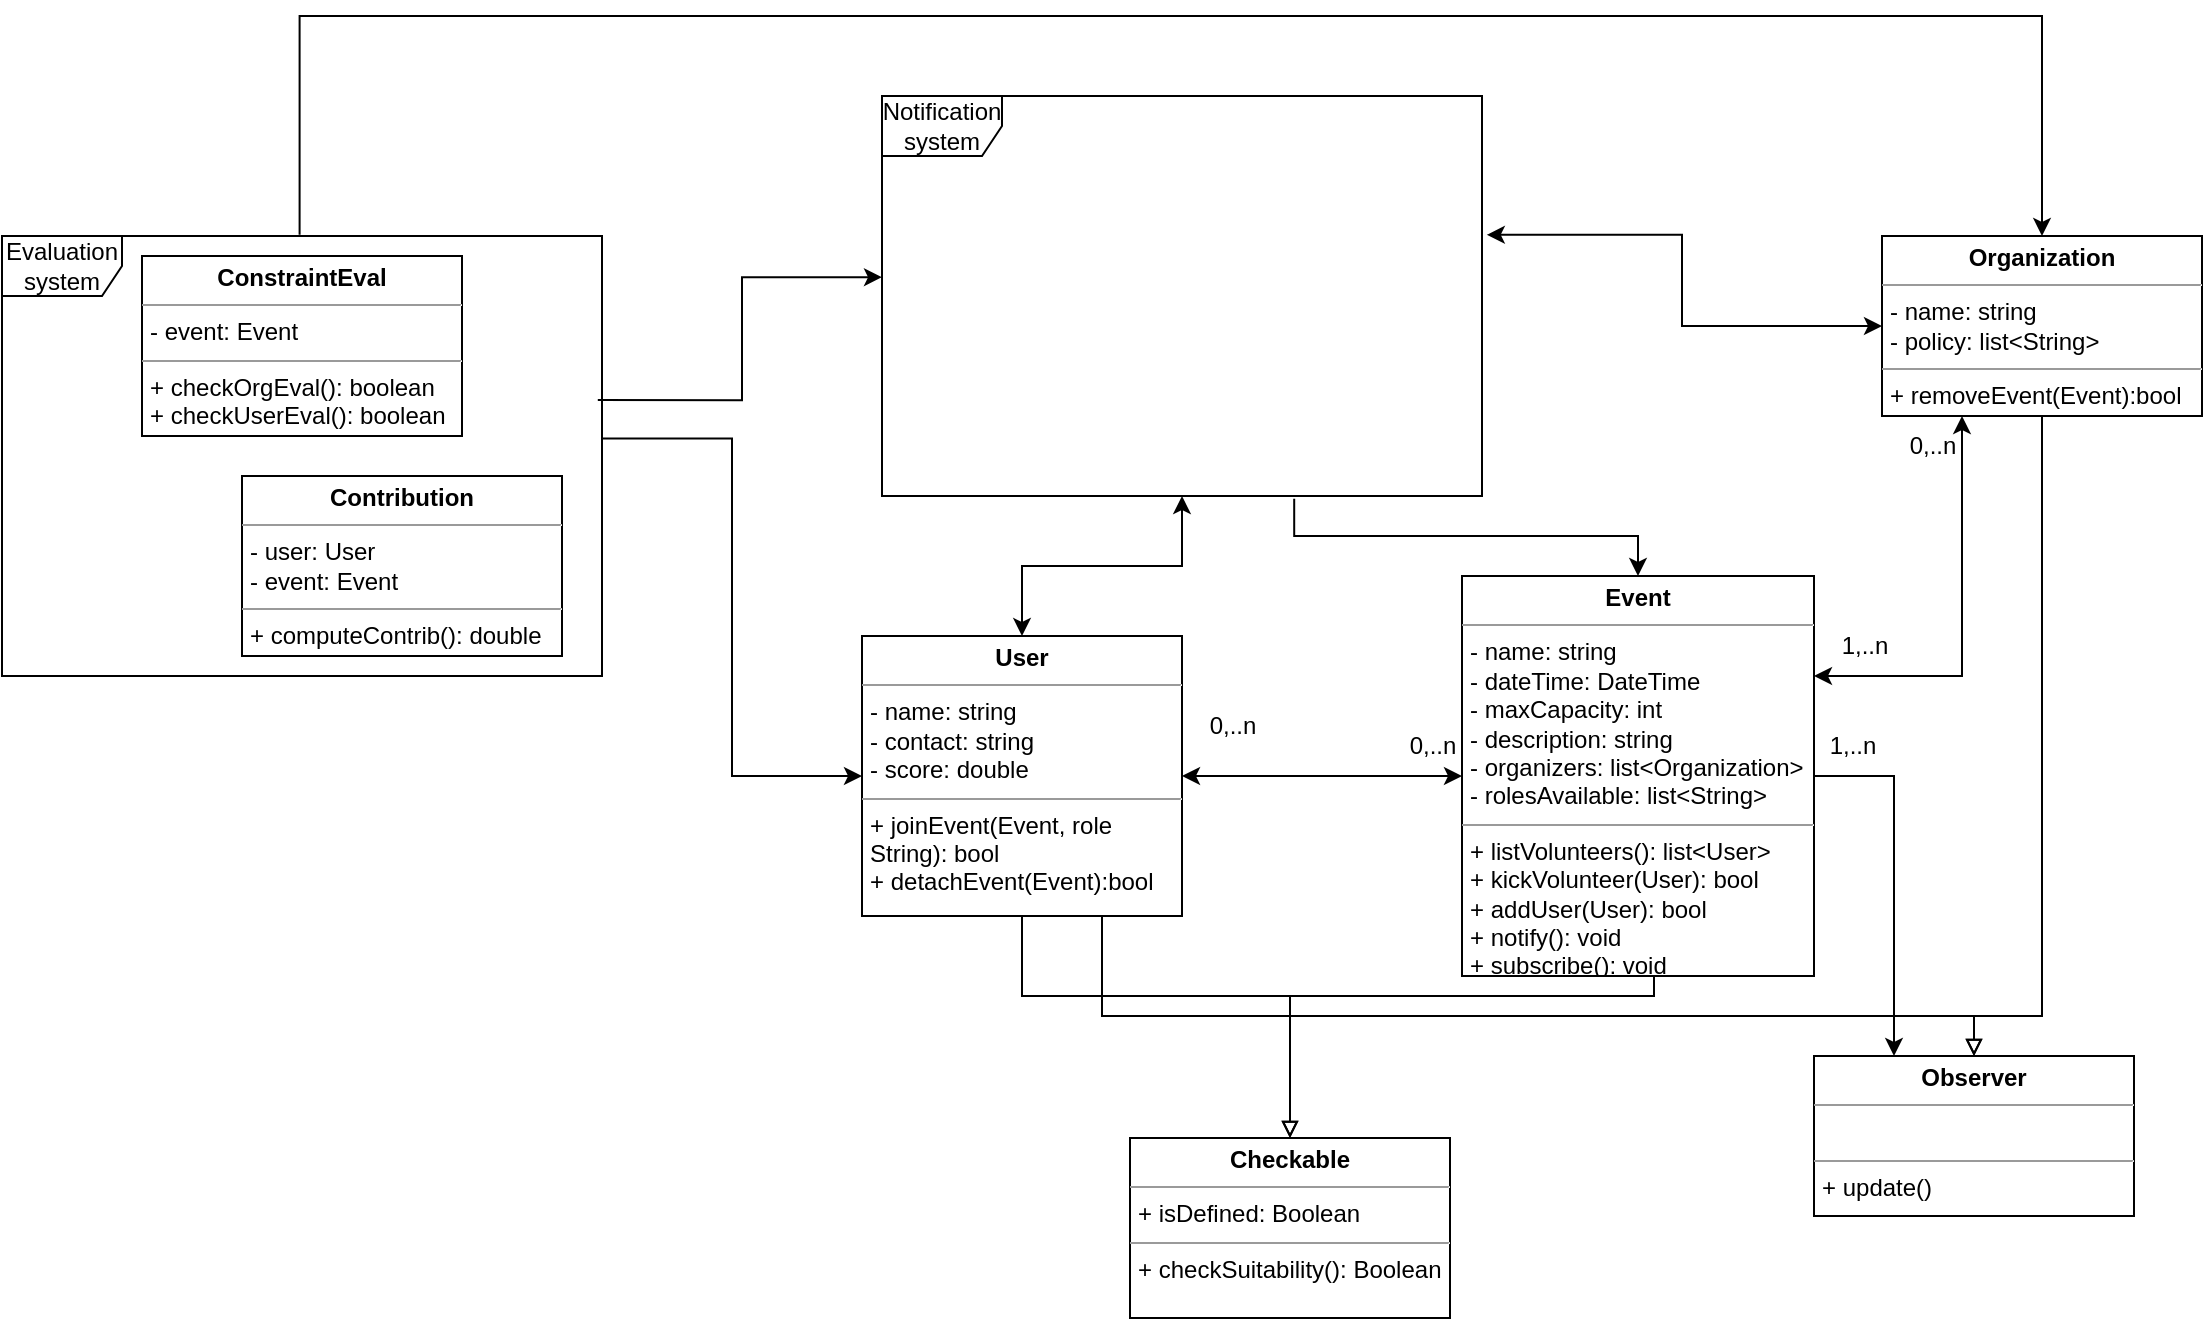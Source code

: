 <mxfile version="21.2.3" type="github">
  <diagram name="Pagina-1" id="J8G7F-VVHmofS4jds_gC">
    <mxGraphModel dx="2048" dy="743" grid="1" gridSize="10" guides="1" tooltips="1" connect="1" arrows="1" fold="1" page="1" pageScale="1" pageWidth="827" pageHeight="1169" math="0" shadow="0">
      <root>
        <mxCell id="0" />
        <mxCell id="1" parent="0" />
        <mxCell id="OPq78O7QUzrDkV6cDNBR-7" style="edgeStyle=orthogonalEdgeStyle;rounded=0;orthogonalLoop=1;jettySize=auto;html=1;exitX=0.5;exitY=1;exitDx=0;exitDy=0;entryX=0.5;entryY=0;entryDx=0;entryDy=0;endArrow=block;endFill=0;" parent="1" source="OPq78O7QUzrDkV6cDNBR-1" target="OPq78O7QUzrDkV6cDNBR-6" edge="1">
          <mxGeometry relative="1" as="geometry">
            <Array as="points">
              <mxPoint x="200" y="530" />
              <mxPoint x="334" y="530" />
            </Array>
          </mxGeometry>
        </mxCell>
        <mxCell id="OPq78O7QUzrDkV6cDNBR-1" value="&lt;p style=&quot;margin:0px;margin-top:4px;text-align:center;&quot;&gt;&lt;b&gt;User&lt;/b&gt;&lt;/p&gt;&lt;hr size=&quot;1&quot;&gt;&lt;p style=&quot;margin:0px;margin-left:4px;&quot;&gt;- name: string&lt;/p&gt;&lt;p style=&quot;margin:0px;margin-left:4px;&quot;&gt;- contact: string&lt;br&gt;&lt;/p&gt;&lt;p style=&quot;margin:0px;margin-left:4px;&quot;&gt;- score: double&lt;br&gt;&lt;/p&gt;&lt;hr size=&quot;1&quot;&gt;&lt;p style=&quot;margin:0px;margin-left:4px;&quot;&gt;+ joinEvent(Event, role String): bool&lt;/p&gt;&lt;p style=&quot;margin:0px;margin-left:4px;&quot;&gt;+ detachEvent(Event):bool&lt;/p&gt;" style="verticalAlign=top;align=left;overflow=fill;fontSize=12;fontFamily=Helvetica;html=1;whiteSpace=wrap;" parent="1" vertex="1">
          <mxGeometry x="120" y="350" width="160" height="140" as="geometry" />
        </mxCell>
        <mxCell id="OPq78O7QUzrDkV6cDNBR-8" style="edgeStyle=orthogonalEdgeStyle;rounded=0;orthogonalLoop=1;jettySize=auto;html=1;exitX=0.5;exitY=1;exitDx=0;exitDy=0;endArrow=block;endFill=0;" parent="1" source="OPq78O7QUzrDkV6cDNBR-2" target="OPq78O7QUzrDkV6cDNBR-6" edge="1">
          <mxGeometry relative="1" as="geometry">
            <Array as="points">
              <mxPoint x="516" y="510" />
              <mxPoint x="516" y="530" />
              <mxPoint x="334" y="530" />
            </Array>
          </mxGeometry>
        </mxCell>
        <mxCell id="OPq78O7QUzrDkV6cDNBR-34" style="edgeStyle=orthogonalEdgeStyle;rounded=0;orthogonalLoop=1;jettySize=auto;html=1;exitX=1;exitY=0.5;exitDx=0;exitDy=0;entryX=0.25;entryY=0;entryDx=0;entryDy=0;" parent="1" source="OPq78O7QUzrDkV6cDNBR-2" target="OPq78O7QUzrDkV6cDNBR-31" edge="1">
          <mxGeometry relative="1" as="geometry" />
        </mxCell>
        <mxCell id="OPq78O7QUzrDkV6cDNBR-36" style="edgeStyle=orthogonalEdgeStyle;rounded=0;orthogonalLoop=1;jettySize=auto;html=1;exitX=0;exitY=0.5;exitDx=0;exitDy=0;entryX=1;entryY=0.5;entryDx=0;entryDy=0;startArrow=classic;startFill=1;" parent="1" source="OPq78O7QUzrDkV6cDNBR-2" target="OPq78O7QUzrDkV6cDNBR-1" edge="1">
          <mxGeometry relative="1" as="geometry" />
        </mxCell>
        <mxCell id="OPq78O7QUzrDkV6cDNBR-2" value="&lt;p style=&quot;margin:0px;margin-top:4px;text-align:center;&quot;&gt;&lt;b&gt;Event&lt;/b&gt;&lt;/p&gt;&lt;hr size=&quot;1&quot;&gt;&lt;p style=&quot;margin:0px;margin-left:4px;&quot;&gt;- name: string&lt;/p&gt;&lt;p style=&quot;margin:0px;margin-left:4px;&quot;&gt;- dateTime: DateTime&lt;br&gt;&lt;/p&gt;&lt;p style=&quot;margin:0px;margin-left:4px;&quot;&gt;- maxCapacity: int&lt;br&gt;&lt;/p&gt;&lt;p style=&quot;margin:0px;margin-left:4px;&quot;&gt;- description: string&lt;/p&gt;&lt;p style=&quot;margin:0px;margin-left:4px;&quot;&gt;- organizers: list&amp;lt;Organization&amp;gt;&lt;/p&gt;&lt;p style=&quot;margin:0px;margin-left:4px;&quot;&gt;- rolesAvailable: list&amp;lt;String&amp;gt;&lt;/p&gt;&lt;hr size=&quot;1&quot;&gt;&lt;p style=&quot;margin:0px;margin-left:4px;&quot;&gt;+ listVolunteers(): list&amp;lt;User&amp;gt;&lt;/p&gt;&lt;p style=&quot;margin:0px;margin-left:4px;&quot;&gt;+ kickVolunteer(User): bool&lt;/p&gt;&lt;p style=&quot;margin:0px;margin-left:4px;&quot;&gt;+ addUser(User): bool&lt;/p&gt;&lt;p style=&quot;border-color: var(--border-color); margin: 0px 0px 0px 4px;&quot;&gt;+ notify(): void&lt;/p&gt;&lt;p style=&quot;border-color: var(--border-color); margin: 0px 0px 0px 4px;&quot;&gt;+ subscribe(): void&lt;/p&gt;" style="verticalAlign=top;align=left;overflow=fill;fontSize=12;fontFamily=Helvetica;html=1;whiteSpace=wrap;" parent="1" vertex="1">
          <mxGeometry x="420" y="320" width="176" height="200" as="geometry" />
        </mxCell>
        <mxCell id="OPq78O7QUzrDkV6cDNBR-6" value="&lt;p style=&quot;margin:0px;margin-top:4px;text-align:center;&quot;&gt;&lt;b&gt;Checkable&lt;/b&gt;&lt;/p&gt;&lt;hr size=&quot;1&quot;&gt;&lt;p style=&quot;margin:0px;margin-left:4px;&quot;&gt;+ isDefined: Boolean&lt;/p&gt;&lt;hr size=&quot;1&quot;&gt;&lt;p style=&quot;margin:0px;margin-left:4px;&quot;&gt;+ checkSuitability(): Boolean&lt;/p&gt;" style="verticalAlign=top;align=left;overflow=fill;fontSize=12;fontFamily=Helvetica;html=1;whiteSpace=wrap;" parent="1" vertex="1">
          <mxGeometry x="254" y="601" width="160" height="90" as="geometry" />
        </mxCell>
        <mxCell id="OPq78O7QUzrDkV6cDNBR-39" style="edgeStyle=orthogonalEdgeStyle;rounded=0;orthogonalLoop=1;jettySize=auto;html=1;exitX=0.25;exitY=1;exitDx=0;exitDy=0;entryX=1;entryY=0.25;entryDx=0;entryDy=0;startArrow=classic;startFill=1;" parent="1" source="OPq78O7QUzrDkV6cDNBR-11" target="OPq78O7QUzrDkV6cDNBR-2" edge="1">
          <mxGeometry relative="1" as="geometry" />
        </mxCell>
        <mxCell id="OPq78O7QUzrDkV6cDNBR-11" value="&lt;p style=&quot;margin:0px;margin-top:4px;text-align:center;&quot;&gt;&lt;b&gt;Organization&lt;/b&gt;&lt;/p&gt;&lt;hr size=&quot;1&quot;&gt;&lt;p style=&quot;margin:0px;margin-left:4px;&quot;&gt;- name: string&lt;/p&gt;&lt;p style=&quot;margin:0px;margin-left:4px;&quot;&gt;- policy: list&amp;lt;String&amp;gt;&lt;/p&gt;&lt;hr style=&quot;border-color: var(--border-color);&quot; size=&quot;1&quot;&gt;&lt;p style=&quot;border-color: var(--border-color); margin: 0px 0px 0px 4px;&quot;&gt;+ removeEvent(Event):bool&lt;/p&gt;" style="verticalAlign=top;align=left;overflow=fill;fontSize=12;fontFamily=Helvetica;html=1;whiteSpace=wrap;" parent="1" vertex="1">
          <mxGeometry x="630" y="150" width="160" height="90" as="geometry" />
        </mxCell>
        <mxCell id="OPq78O7QUzrDkV6cDNBR-13" value="" style="edgeStyle=orthogonalEdgeStyle;rounded=0;orthogonalLoop=1;jettySize=auto;html=1;startArrow=classic;startFill=1;" parent="1" source="OPq78O7QUzrDkV6cDNBR-12" target="OPq78O7QUzrDkV6cDNBR-1" edge="1">
          <mxGeometry relative="1" as="geometry" />
        </mxCell>
        <mxCell id="OPq78O7QUzrDkV6cDNBR-15" value="" style="edgeStyle=orthogonalEdgeStyle;rounded=0;orthogonalLoop=1;jettySize=auto;html=1;entryX=0.5;entryY=0;entryDx=0;entryDy=0;exitX=0.687;exitY=1.007;exitDx=0;exitDy=0;exitPerimeter=0;startArrow=none;startFill=0;" parent="1" source="OPq78O7QUzrDkV6cDNBR-12" target="OPq78O7QUzrDkV6cDNBR-2" edge="1">
          <mxGeometry relative="1" as="geometry">
            <mxPoint x="476" y="200" as="targetPoint" />
          </mxGeometry>
        </mxCell>
        <mxCell id="OPq78O7QUzrDkV6cDNBR-17" value="" style="edgeStyle=orthogonalEdgeStyle;rounded=0;orthogonalLoop=1;jettySize=auto;html=1;entryX=0;entryY=0.5;entryDx=0;entryDy=0;exitX=1.008;exitY=0.347;exitDx=0;exitDy=0;exitPerimeter=0;startArrow=classic;startFill=1;" parent="1" source="OPq78O7QUzrDkV6cDNBR-12" target="OPq78O7QUzrDkV6cDNBR-11" edge="1">
          <mxGeometry relative="1" as="geometry">
            <mxPoint x="600" y="180" as="targetPoint" />
          </mxGeometry>
        </mxCell>
        <mxCell id="OPq78O7QUzrDkV6cDNBR-12" value="Notification system" style="shape=umlFrame;whiteSpace=wrap;html=1;pointerEvents=0;" parent="1" vertex="1">
          <mxGeometry x="130" y="80" width="300" height="200" as="geometry" />
        </mxCell>
        <mxCell id="OPq78O7QUzrDkV6cDNBR-18" value="Evaluation&lt;br&gt;system" style="shape=umlFrame;whiteSpace=wrap;html=1;pointerEvents=0;" parent="1" vertex="1">
          <mxGeometry x="-310" y="150" width="300" height="220" as="geometry" />
        </mxCell>
        <mxCell id="OPq78O7QUzrDkV6cDNBR-19" value="" style="edgeStyle=orthogonalEdgeStyle;rounded=0;orthogonalLoop=1;jettySize=auto;html=1;exitX=1;exitY=0.46;exitDx=0;exitDy=0;exitPerimeter=0;entryX=0;entryY=0.5;entryDx=0;entryDy=0;" parent="1" source="OPq78O7QUzrDkV6cDNBR-18" target="OPq78O7QUzrDkV6cDNBR-1" edge="1">
          <mxGeometry relative="1" as="geometry">
            <mxPoint x="290" y="290" as="sourcePoint" />
            <mxPoint x="210" y="360" as="targetPoint" />
          </mxGeometry>
        </mxCell>
        <mxCell id="OPq78O7QUzrDkV6cDNBR-20" value="" style="edgeStyle=orthogonalEdgeStyle;rounded=0;orthogonalLoop=1;jettySize=auto;html=1;exitX=0.993;exitY=0.373;exitDx=0;exitDy=0;exitPerimeter=0;entryX=0;entryY=0.453;entryDx=0;entryDy=0;entryPerimeter=0;" parent="1" source="OPq78O7QUzrDkV6cDNBR-18" target="OPq78O7QUzrDkV6cDNBR-12" edge="1">
          <mxGeometry relative="1" as="geometry">
            <mxPoint y="272" as="sourcePoint" />
            <mxPoint x="130" y="405" as="targetPoint" />
          </mxGeometry>
        </mxCell>
        <mxCell id="OPq78O7QUzrDkV6cDNBR-22" value="&lt;p style=&quot;margin:0px;margin-top:4px;text-align:center;&quot;&gt;&lt;b&gt;Contribution&lt;/b&gt;&lt;/p&gt;&lt;hr size=&quot;1&quot;&gt;&lt;p style=&quot;margin:0px;margin-left:4px;&quot;&gt;- user: User&lt;/p&gt;&lt;p style=&quot;margin:0px;margin-left:4px;&quot;&gt;- event: Event&lt;/p&gt;&lt;hr size=&quot;1&quot;&gt;&lt;p style=&quot;margin:0px;margin-left:4px;&quot;&gt;+ computeContrib(): double&lt;/p&gt;" style="verticalAlign=top;align=left;overflow=fill;fontSize=12;fontFamily=Helvetica;html=1;whiteSpace=wrap;" parent="1" vertex="1">
          <mxGeometry x="-190" y="270" width="160" height="90" as="geometry" />
        </mxCell>
        <mxCell id="OPq78O7QUzrDkV6cDNBR-23" value="" style="edgeStyle=orthogonalEdgeStyle;rounded=0;orthogonalLoop=1;jettySize=auto;html=1;exitX=0.496;exitY=-0.003;exitDx=0;exitDy=0;exitPerimeter=0;entryX=0.5;entryY=0;entryDx=0;entryDy=0;" parent="1" source="OPq78O7QUzrDkV6cDNBR-18" target="OPq78O7QUzrDkV6cDNBR-11" edge="1">
          <mxGeometry relative="1" as="geometry">
            <mxPoint x="-2" y="255" as="sourcePoint" />
            <mxPoint x="140" y="181" as="targetPoint" />
            <Array as="points">
              <mxPoint x="-161" y="40" />
              <mxPoint x="710" y="40" />
            </Array>
          </mxGeometry>
        </mxCell>
        <mxCell id="OPq78O7QUzrDkV6cDNBR-24" value="&lt;p style=&quot;margin:0px;margin-top:4px;text-align:center;&quot;&gt;&lt;b&gt;ConstraintEval&lt;/b&gt;&lt;/p&gt;&lt;hr size=&quot;1&quot;&gt;&lt;p style=&quot;margin:0px;margin-left:4px;&quot;&gt;&lt;span style=&quot;background-color: initial;&quot;&gt;- event: Event&lt;/span&gt;&lt;br&gt;&lt;/p&gt;&lt;hr size=&quot;1&quot;&gt;&lt;p style=&quot;margin:0px;margin-left:4px;&quot;&gt;+ checkOrgEval(): boolean&lt;/p&gt;&lt;p style=&quot;margin:0px;margin-left:4px;&quot;&gt;+ checkUserEval(): boolean&lt;/p&gt;" style="verticalAlign=top;align=left;overflow=fill;fontSize=12;fontFamily=Helvetica;html=1;whiteSpace=wrap;" parent="1" vertex="1">
          <mxGeometry x="-240" y="160" width="160" height="90" as="geometry" />
        </mxCell>
        <mxCell id="OPq78O7QUzrDkV6cDNBR-31" value="&lt;p style=&quot;margin:0px;margin-top:4px;text-align:center;&quot;&gt;&lt;b&gt;Observer&lt;/b&gt;&lt;/p&gt;&lt;hr size=&quot;1&quot;&gt;&lt;p style=&quot;margin:0px;margin-left:4px;&quot;&gt;&lt;br&gt;&lt;/p&gt;&lt;hr size=&quot;1&quot;&gt;&lt;p style=&quot;margin:0px;margin-left:4px;&quot;&gt;+ update()&lt;/p&gt;" style="verticalAlign=top;align=left;overflow=fill;fontSize=12;fontFamily=Helvetica;html=1;whiteSpace=wrap;" parent="1" vertex="1">
          <mxGeometry x="596" y="560" width="160" height="80" as="geometry" />
        </mxCell>
        <mxCell id="OPq78O7QUzrDkV6cDNBR-32" style="edgeStyle=orthogonalEdgeStyle;rounded=0;orthogonalLoop=1;jettySize=auto;html=1;exitX=0.5;exitY=1;exitDx=0;exitDy=0;endArrow=block;endFill=0;entryX=0.5;entryY=0;entryDx=0;entryDy=0;" parent="1" source="OPq78O7QUzrDkV6cDNBR-11" target="OPq78O7QUzrDkV6cDNBR-31" edge="1">
          <mxGeometry relative="1" as="geometry">
            <mxPoint x="526" y="490" as="sourcePoint" />
            <mxPoint x="344" y="595" as="targetPoint" />
            <Array as="points">
              <mxPoint x="710" y="540" />
              <mxPoint x="676" y="540" />
            </Array>
          </mxGeometry>
        </mxCell>
        <mxCell id="OPq78O7QUzrDkV6cDNBR-33" style="edgeStyle=orthogonalEdgeStyle;rounded=0;orthogonalLoop=1;jettySize=auto;html=1;exitX=0.75;exitY=1;exitDx=0;exitDy=0;endArrow=block;endFill=0;entryX=0.5;entryY=0;entryDx=0;entryDy=0;" parent="1" source="OPq78O7QUzrDkV6cDNBR-1" target="OPq78O7QUzrDkV6cDNBR-31" edge="1">
          <mxGeometry relative="1" as="geometry">
            <mxPoint x="720" y="250" as="sourcePoint" />
            <mxPoint x="686" y="570" as="targetPoint" />
            <Array as="points">
              <mxPoint x="240" y="540" />
              <mxPoint x="676" y="540" />
            </Array>
          </mxGeometry>
        </mxCell>
        <mxCell id="OPq78O7QUzrDkV6cDNBR-35" value="1,..n" style="text;html=1;align=center;verticalAlign=middle;resizable=0;points=[];autosize=1;strokeColor=none;fillColor=none;" parent="1" vertex="1">
          <mxGeometry x="590" y="390" width="50" height="30" as="geometry" />
        </mxCell>
        <mxCell id="OPq78O7QUzrDkV6cDNBR-37" value="0,..n" style="text;html=1;align=center;verticalAlign=middle;resizable=0;points=[];autosize=1;strokeColor=none;fillColor=none;" parent="1" vertex="1">
          <mxGeometry x="380" y="390" width="50" height="30" as="geometry" />
        </mxCell>
        <mxCell id="OPq78O7QUzrDkV6cDNBR-38" value="0,..n" style="text;html=1;align=center;verticalAlign=middle;resizable=0;points=[];autosize=1;strokeColor=none;fillColor=none;" parent="1" vertex="1">
          <mxGeometry x="280" y="380" width="50" height="30" as="geometry" />
        </mxCell>
        <mxCell id="OPq78O7QUzrDkV6cDNBR-40" value="1,..n" style="text;html=1;align=center;verticalAlign=middle;resizable=0;points=[];autosize=1;strokeColor=none;fillColor=none;" parent="1" vertex="1">
          <mxGeometry x="596" y="340" width="50" height="30" as="geometry" />
        </mxCell>
        <mxCell id="OPq78O7QUzrDkV6cDNBR-41" value="0,..n" style="text;html=1;align=center;verticalAlign=middle;resizable=0;points=[];autosize=1;strokeColor=none;fillColor=none;" parent="1" vertex="1">
          <mxGeometry x="630" y="240" width="50" height="30" as="geometry" />
        </mxCell>
      </root>
    </mxGraphModel>
  </diagram>
</mxfile>
